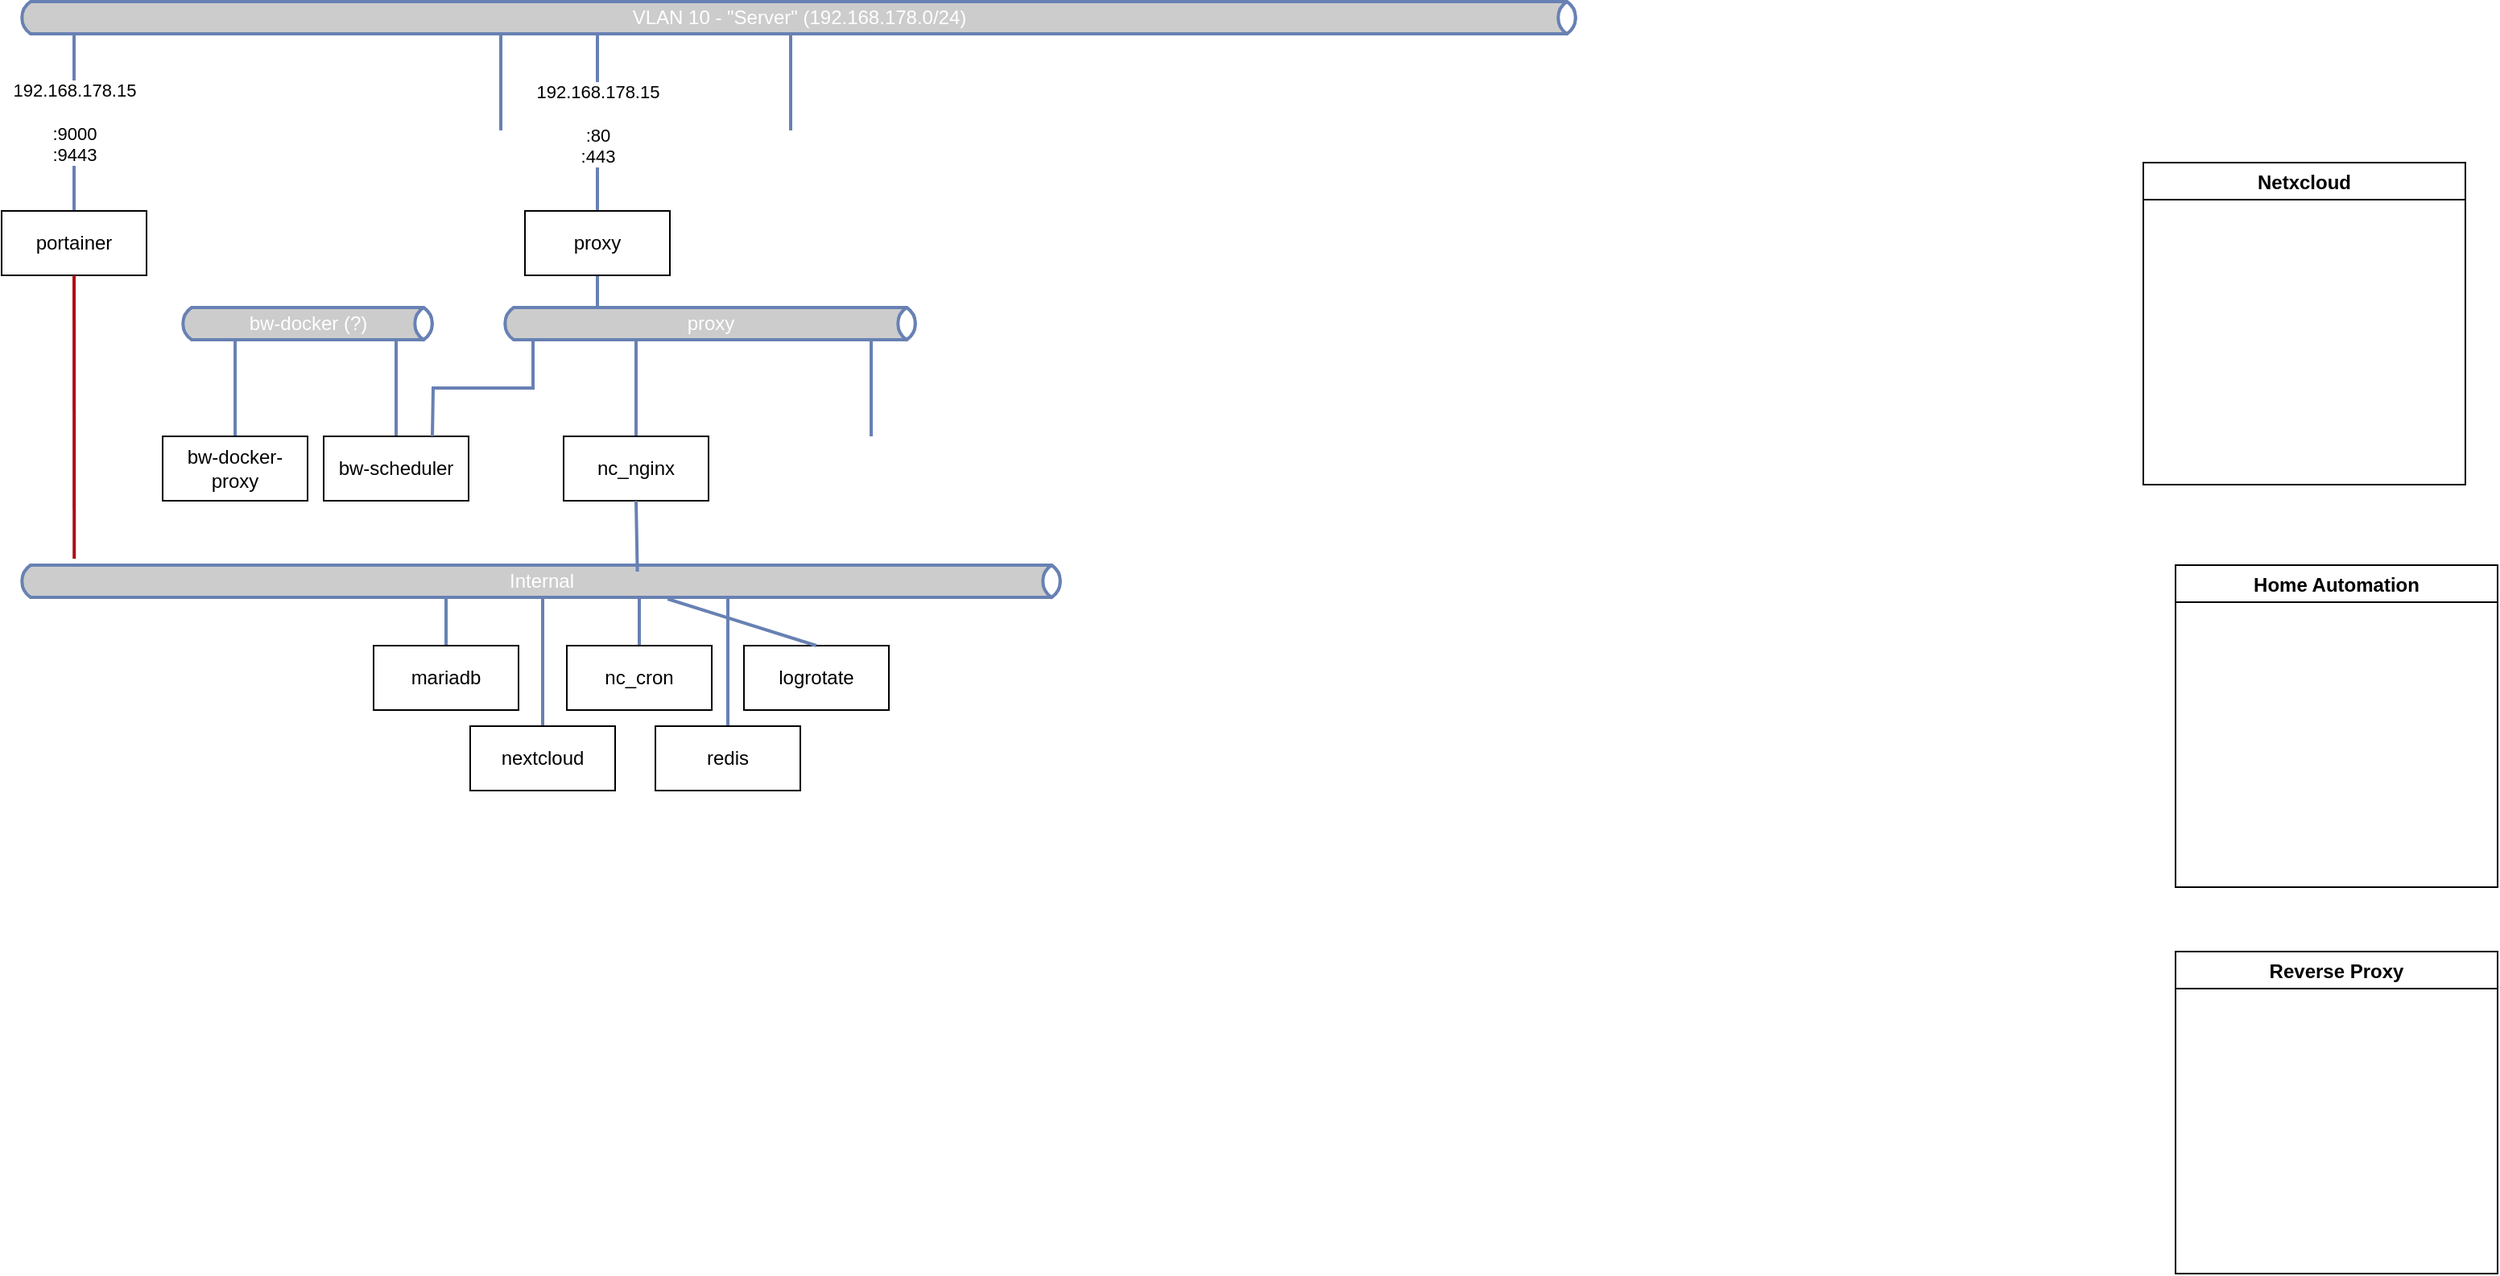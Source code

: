 <mxfile version="23.1.6" type="github">
  <diagram name="Page-1" id="WSNy4wVCY7JSL-_r6ql8">
    <mxGraphModel dx="1827" dy="1219" grid="1" gridSize="10" guides="1" tooltips="1" connect="1" arrows="1" fold="1" page="1" pageScale="1" pageWidth="827" pageHeight="1169" math="0" shadow="0">
      <root>
        <mxCell id="0" />
        <mxCell id="1" parent="0" />
        <mxCell id="-vyC8QUPcTlA4Ckdc9Ip-1" value="VLAN 10 - &quot;Server&quot; (192.168.178.0/24)" style="html=1;fillColor=#CCCCCC;strokeColor=#6881B3;gradientColor=none;gradientDirection=north;strokeWidth=2;shape=mxgraph.networks.bus;gradientColor=none;gradientDirection=north;fontColor=#ffffff;perimeter=backbonePerimeter;backboneSize=20;" parent="1" vertex="1">
          <mxGeometry x="30" y="200" width="970" height="20" as="geometry" />
        </mxCell>
        <mxCell id="-vyC8QUPcTlA4Ckdc9Ip-6" value="" style="strokeColor=#6881B3;edgeStyle=none;rounded=0;endArrow=none;html=1;strokeWidth=2;" parent="1" target="-vyC8QUPcTlA4Ckdc9Ip-1" edge="1">
          <mxGeometry relative="1" as="geometry">
            <mxPoint x="330" y="280" as="sourcePoint" />
          </mxGeometry>
        </mxCell>
        <mxCell id="-vyC8QUPcTlA4Ckdc9Ip-7" value="192.168.178.15&lt;br&gt;&lt;br&gt;:80&lt;br&gt;:443" style="strokeColor=#6881B3;edgeStyle=none;rounded=0;endArrow=none;html=1;strokeWidth=2;exitX=0.5;exitY=0;exitDx=0;exitDy=0;" parent="1" source="-vyC8QUPcTlA4Ckdc9Ip-29" target="-vyC8QUPcTlA4Ckdc9Ip-1" edge="1">
          <mxGeometry x="-0.006" relative="1" as="geometry">
            <mxPoint x="390" y="280" as="sourcePoint" />
            <mxPoint as="offset" />
          </mxGeometry>
        </mxCell>
        <mxCell id="-vyC8QUPcTlA4Ckdc9Ip-8" value="192.168.178.15&lt;br&gt;&lt;br&gt;:9000&lt;br&gt;:9443" style="strokeColor=#6881B3;edgeStyle=none;rounded=0;endArrow=none;html=1;strokeWidth=2;exitX=0.5;exitY=0;exitDx=0;exitDy=0;" parent="1" target="-vyC8QUPcTlA4Ckdc9Ip-1" edge="1" source="35GrxCejdZGISXl2GEbz-1">
          <mxGeometry relative="1" as="geometry">
            <mxPoint x="450" y="280" as="sourcePoint" />
          </mxGeometry>
        </mxCell>
        <mxCell id="-vyC8QUPcTlA4Ckdc9Ip-9" value="" style="strokeColor=#6881B3;edgeStyle=none;rounded=0;endArrow=none;html=1;strokeWidth=2;" parent="1" target="-vyC8QUPcTlA4Ckdc9Ip-1" edge="1">
          <mxGeometry relative="1" as="geometry">
            <mxPoint x="510" y="280" as="sourcePoint" />
          </mxGeometry>
        </mxCell>
        <mxCell id="-vyC8QUPcTlA4Ckdc9Ip-10" value="Home Automation" style="swimlane;startSize=23;" parent="1" vertex="1">
          <mxGeometry x="1370" y="550" width="200" height="200" as="geometry" />
        </mxCell>
        <mxCell id="-vyC8QUPcTlA4Ckdc9Ip-11" value="Netxcloud" style="swimlane;startSize=23;" parent="1" vertex="1">
          <mxGeometry x="1350" y="300" width="200" height="200" as="geometry" />
        </mxCell>
        <mxCell id="-vyC8QUPcTlA4Ckdc9Ip-12" value="Reverse Proxy" style="swimlane;startSize=23;" parent="1" vertex="1">
          <mxGeometry x="1370" y="790" width="200" height="200" as="geometry" />
        </mxCell>
        <mxCell id="-vyC8QUPcTlA4Ckdc9Ip-15" value="bw-docker (?)" style="html=1;fillColor=#CCCCCC;strokeColor=#6881B3;gradientColor=none;gradientDirection=north;strokeWidth=2;shape=mxgraph.networks.bus;gradientColor=none;gradientDirection=north;fontColor=#ffffff;perimeter=backbonePerimeter;backboneSize=20;" parent="1" vertex="1">
          <mxGeometry x="130" y="390" width="160" height="20" as="geometry" />
        </mxCell>
        <mxCell id="-vyC8QUPcTlA4Ckdc9Ip-16" value="" style="strokeColor=#6881B3;edgeStyle=none;rounded=0;endArrow=none;html=1;strokeWidth=2;exitX=0.5;exitY=0;exitDx=0;exitDy=0;" parent="1" source="-vyC8QUPcTlA4Ckdc9Ip-20" target="-vyC8QUPcTlA4Ckdc9Ip-15" edge="1">
          <mxGeometry relative="1" as="geometry">
            <mxPoint x="70" y="470" as="sourcePoint" />
          </mxGeometry>
        </mxCell>
        <mxCell id="-vyC8QUPcTlA4Ckdc9Ip-18" value="" style="strokeColor=#6881B3;edgeStyle=none;rounded=0;endArrow=none;html=1;strokeWidth=2;exitX=0.5;exitY=0;exitDx=0;exitDy=0;" parent="1" source="-vyC8QUPcTlA4Ckdc9Ip-21" target="-vyC8QUPcTlA4Ckdc9Ip-15" edge="1">
          <mxGeometry relative="1" as="geometry">
            <mxPoint x="190" y="470" as="sourcePoint" />
          </mxGeometry>
        </mxCell>
        <mxCell id="-vyC8QUPcTlA4Ckdc9Ip-20" value="bw-scheduler" style="rounded=0;whiteSpace=wrap;html=1;" parent="1" vertex="1">
          <mxGeometry x="220" y="470" width="90" height="40" as="geometry" />
        </mxCell>
        <mxCell id="-vyC8QUPcTlA4Ckdc9Ip-21" value="bw-docker-proxy" style="rounded=0;whiteSpace=wrap;html=1;" parent="1" vertex="1">
          <mxGeometry x="120" y="470" width="90" height="40" as="geometry" />
        </mxCell>
        <mxCell id="-vyC8QUPcTlA4Ckdc9Ip-23" value="proxy" style="html=1;fillColor=#CCCCCC;strokeColor=#6881B3;gradientColor=none;gradientDirection=north;strokeWidth=2;shape=mxgraph.networks.bus;gradientColor=none;gradientDirection=north;fontColor=#ffffff;perimeter=backbonePerimeter;backboneSize=20;" parent="1" vertex="1">
          <mxGeometry x="330" y="390" width="260" height="20" as="geometry" />
        </mxCell>
        <mxCell id="-vyC8QUPcTlA4Ckdc9Ip-24" value="" style="strokeColor=#6881B3;edgeStyle=none;rounded=0;endArrow=none;html=1;strokeWidth=2;exitX=0.75;exitY=0;exitDx=0;exitDy=0;" parent="1" source="-vyC8QUPcTlA4Ckdc9Ip-20" target="-vyC8QUPcTlA4Ckdc9Ip-23" edge="1">
          <mxGeometry relative="1" as="geometry">
            <mxPoint x="380" y="470" as="sourcePoint" />
            <Array as="points">
              <mxPoint x="288" y="440" />
              <mxPoint x="350" y="440" />
            </Array>
          </mxGeometry>
        </mxCell>
        <mxCell id="-vyC8QUPcTlA4Ckdc9Ip-25" value="" style="strokeColor=#6881B3;edgeStyle=none;rounded=0;endArrow=none;html=1;strokeWidth=2;exitX=0.5;exitY=0;exitDx=0;exitDy=0;" parent="1" source="-vyC8QUPcTlA4Ckdc9Ip-28" target="-vyC8QUPcTlA4Ckdc9Ip-23" edge="1">
          <mxGeometry relative="1" as="geometry">
            <mxPoint x="440" y="470" as="sourcePoint" />
          </mxGeometry>
        </mxCell>
        <mxCell id="-vyC8QUPcTlA4Ckdc9Ip-26" value="" style="strokeColor=#6881B3;edgeStyle=none;rounded=0;endArrow=none;html=1;strokeWidth=2;exitX=0.5;exitY=0;exitDx=0;exitDy=0;" parent="1" source="-vyC8QUPcTlA4Ckdc9Ip-29" target="-vyC8QUPcTlA4Ckdc9Ip-23" edge="1">
          <mxGeometry relative="1" as="geometry">
            <mxPoint x="500" y="470" as="sourcePoint" />
          </mxGeometry>
        </mxCell>
        <mxCell id="-vyC8QUPcTlA4Ckdc9Ip-27" value="" style="strokeColor=#6881B3;edgeStyle=none;rounded=0;endArrow=none;html=1;strokeWidth=2;" parent="1" target="-vyC8QUPcTlA4Ckdc9Ip-23" edge="1">
          <mxGeometry relative="1" as="geometry">
            <mxPoint x="560" y="470" as="sourcePoint" />
          </mxGeometry>
        </mxCell>
        <mxCell id="-vyC8QUPcTlA4Ckdc9Ip-28" value="nc_nginx" style="rounded=0;whiteSpace=wrap;html=1;" parent="1" vertex="1">
          <mxGeometry x="369" y="470" width="90" height="40" as="geometry" />
        </mxCell>
        <mxCell id="-vyC8QUPcTlA4Ckdc9Ip-29" value="proxy" style="rounded=0;whiteSpace=wrap;html=1;" parent="1" vertex="1">
          <mxGeometry x="345" y="330" width="90" height="40" as="geometry" />
        </mxCell>
        <mxCell id="-vyC8QUPcTlA4Ckdc9Ip-32" value="Internal" style="html=1;fillColor=#CCCCCC;strokeColor=#6881B3;gradientColor=none;gradientDirection=north;strokeWidth=2;shape=mxgraph.networks.bus;gradientColor=none;gradientDirection=north;fontColor=#ffffff;perimeter=backbonePerimeter;backboneSize=20;points=[[0.5,1,0,0,0],[0.91,0.15,0,0,0],[0.91,1,0,0,1]];" parent="1" vertex="1">
          <mxGeometry x="30" y="550" width="650" height="20" as="geometry" />
        </mxCell>
        <mxCell id="-vyC8QUPcTlA4Ckdc9Ip-33" value="" style="strokeColor=#6881B3;edgeStyle=none;rounded=0;endArrow=none;html=1;strokeWidth=2;exitX=0.5;exitY=0;exitDx=0;exitDy=0;" parent="1" source="-vyC8QUPcTlA4Ckdc9Ip-37" target="-vyC8QUPcTlA4Ckdc9Ip-32" edge="1">
          <mxGeometry relative="1" as="geometry">
            <mxPoint x="321" y="630" as="sourcePoint" />
          </mxGeometry>
        </mxCell>
        <mxCell id="-vyC8QUPcTlA4Ckdc9Ip-34" value="" style="strokeColor=#6881B3;edgeStyle=none;rounded=0;endArrow=none;html=1;strokeWidth=2;exitX=0.5;exitY=0;exitDx=0;exitDy=0;" parent="1" source="-vyC8QUPcTlA4Ckdc9Ip-38" target="-vyC8QUPcTlA4Ckdc9Ip-32" edge="1">
          <mxGeometry x="-0.006" relative="1" as="geometry">
            <mxPoint x="381" y="680" as="sourcePoint" />
            <mxPoint as="offset" />
          </mxGeometry>
        </mxCell>
        <mxCell id="-vyC8QUPcTlA4Ckdc9Ip-35" value="" style="strokeColor=#6881B3;edgeStyle=none;rounded=0;endArrow=none;html=1;strokeWidth=2;exitX=0.5;exitY=0;exitDx=0;exitDy=0;" parent="1" source="-vyC8QUPcTlA4Ckdc9Ip-39" target="-vyC8QUPcTlA4Ckdc9Ip-32" edge="1">
          <mxGeometry relative="1" as="geometry">
            <mxPoint x="441" y="630" as="sourcePoint" />
          </mxGeometry>
        </mxCell>
        <mxCell id="-vyC8QUPcTlA4Ckdc9Ip-36" value="" style="strokeColor=#6881B3;edgeStyle=none;rounded=0;endArrow=none;html=1;strokeWidth=2;exitX=0.5;exitY=0;exitDx=0;exitDy=0;" parent="1" source="-vyC8QUPcTlA4Ckdc9Ip-40" target="-vyC8QUPcTlA4Ckdc9Ip-32" edge="1">
          <mxGeometry relative="1" as="geometry">
            <mxPoint x="501" y="630" as="sourcePoint" />
          </mxGeometry>
        </mxCell>
        <mxCell id="-vyC8QUPcTlA4Ckdc9Ip-37" value="mariadb" style="rounded=0;whiteSpace=wrap;html=1;" parent="1" vertex="1">
          <mxGeometry x="251" y="600" width="90" height="40" as="geometry" />
        </mxCell>
        <mxCell id="-vyC8QUPcTlA4Ckdc9Ip-38" value="nextcloud" style="rounded=0;whiteSpace=wrap;html=1;" parent="1" vertex="1">
          <mxGeometry x="311" y="650" width="90" height="40" as="geometry" />
        </mxCell>
        <mxCell id="-vyC8QUPcTlA4Ckdc9Ip-39" value="nc_cron" style="rounded=0;whiteSpace=wrap;html=1;" parent="1" vertex="1">
          <mxGeometry x="371" y="600" width="90" height="40" as="geometry" />
        </mxCell>
        <mxCell id="-vyC8QUPcTlA4Ckdc9Ip-40" value="redis" style="rounded=0;whiteSpace=wrap;html=1;" parent="1" vertex="1">
          <mxGeometry x="426" y="650" width="90" height="40" as="geometry" />
        </mxCell>
        <mxCell id="-vyC8QUPcTlA4Ckdc9Ip-41" value="logrotate" style="rounded=0;whiteSpace=wrap;html=1;" parent="1" vertex="1">
          <mxGeometry x="481" y="600" width="90" height="40" as="geometry" />
        </mxCell>
        <mxCell id="-vyC8QUPcTlA4Ckdc9Ip-43" value="" style="strokeColor=#6881B3;edgeStyle=none;rounded=0;endArrow=none;html=1;strokeWidth=2;exitX=0.5;exitY=0;exitDx=0;exitDy=0;entryX=0.621;entryY=1.05;entryDx=0;entryDy=0;entryPerimeter=0;" parent="1" source="-vyC8QUPcTlA4Ckdc9Ip-41" target="-vyC8QUPcTlA4Ckdc9Ip-32" edge="1">
          <mxGeometry relative="1" as="geometry">
            <mxPoint x="510" y="600" as="sourcePoint" />
            <mxPoint x="525" y="570" as="targetPoint" />
          </mxGeometry>
        </mxCell>
        <mxCell id="-vyC8QUPcTlA4Ckdc9Ip-44" value="" style="strokeColor=#6881B3;edgeStyle=none;rounded=0;endArrow=none;html=1;strokeWidth=2;exitX=0.5;exitY=1;exitDx=0;exitDy=0;entryX=0.592;entryY=0.2;entryDx=0;entryDy=0;entryPerimeter=0;" parent="1" source="-vyC8QUPcTlA4Ckdc9Ip-28" target="-vyC8QUPcTlA4Ckdc9Ip-32" edge="1">
          <mxGeometry relative="1" as="geometry">
            <mxPoint x="260" y="881" as="sourcePoint" />
            <mxPoint x="260" y="800" as="targetPoint" />
          </mxGeometry>
        </mxCell>
        <mxCell id="35GrxCejdZGISXl2GEbz-1" value="portainer" style="rounded=0;whiteSpace=wrap;html=1;" vertex="1" parent="1">
          <mxGeometry x="20" y="330" width="90" height="40" as="geometry" />
        </mxCell>
        <mxCell id="35GrxCejdZGISXl2GEbz-3" value="" style="strokeColor=#af0d17;edgeStyle=none;rounded=0;endArrow=none;html=1;strokeWidth=2;entryX=0.5;entryY=1;entryDx=0;entryDy=0;exitX=0.054;exitY=-0.2;exitDx=0;exitDy=0;exitPerimeter=0;" edge="1" parent="1" source="-vyC8QUPcTlA4Ckdc9Ip-32" target="35GrxCejdZGISXl2GEbz-1">
          <mxGeometry relative="1" as="geometry">
            <mxPoint x="570" y="480" as="sourcePoint" />
            <mxPoint x="570" y="419" as="targetPoint" />
          </mxGeometry>
        </mxCell>
      </root>
    </mxGraphModel>
  </diagram>
</mxfile>
